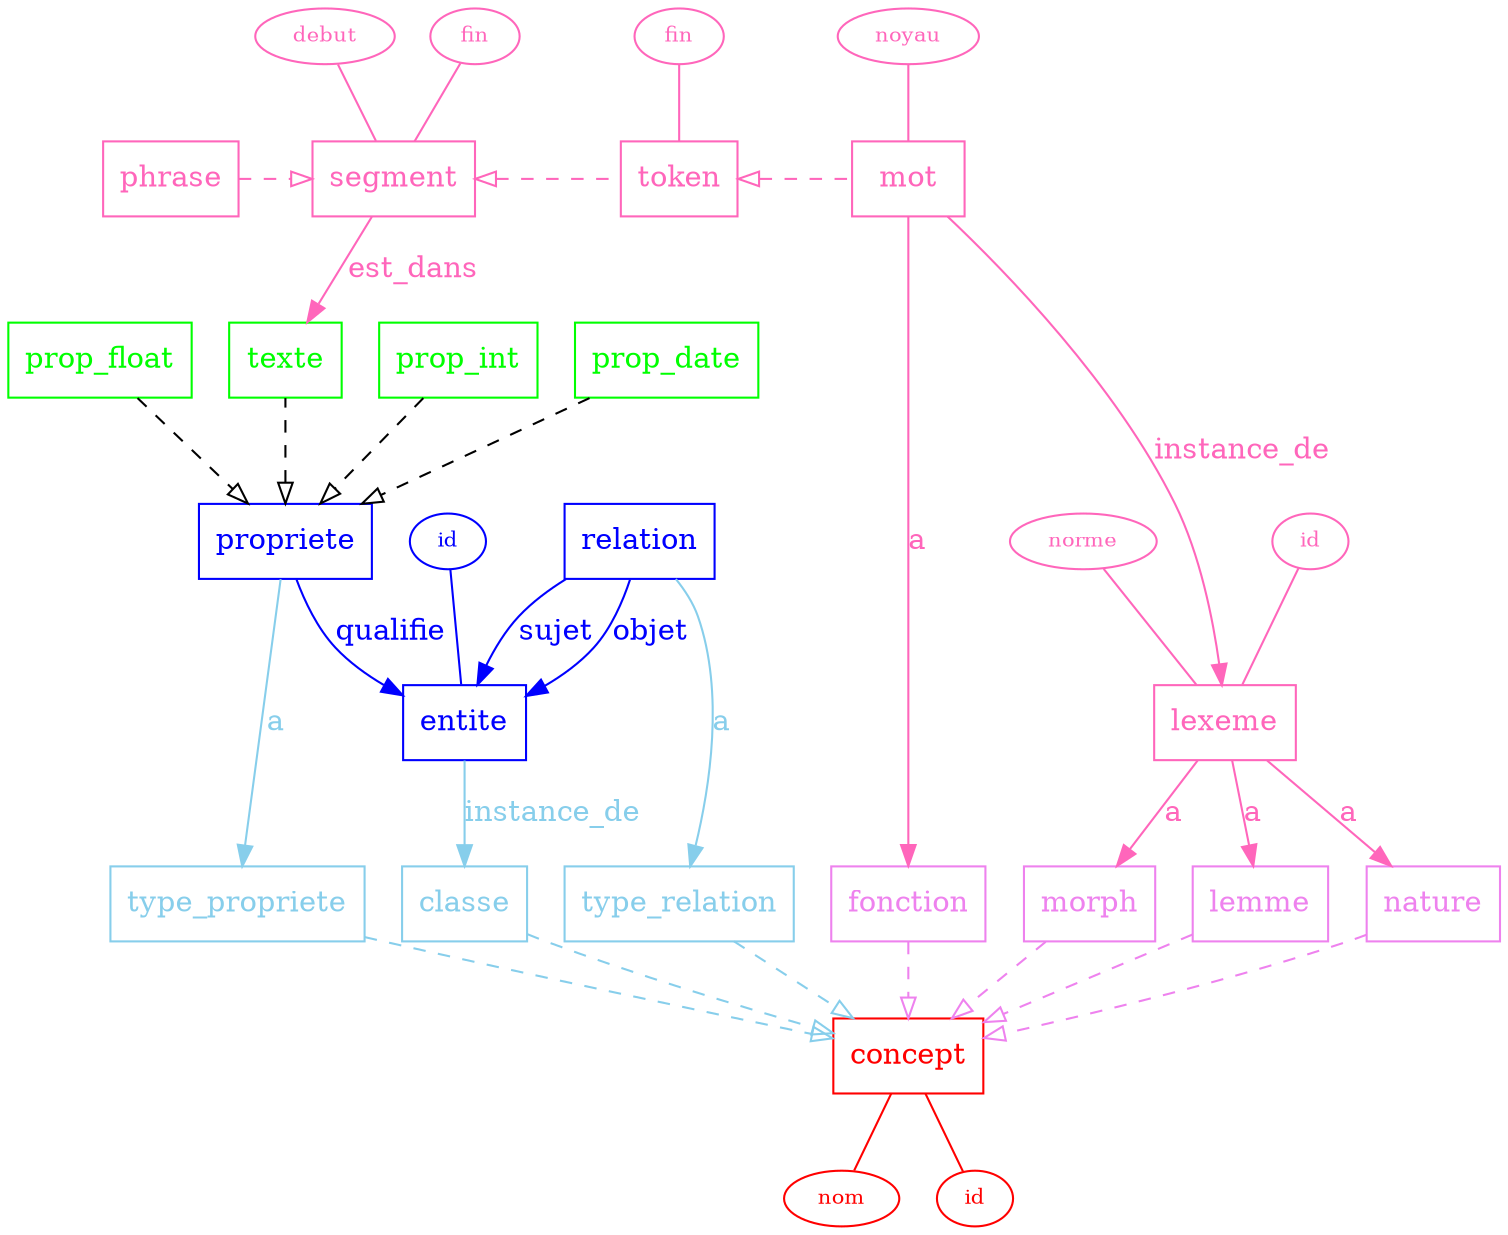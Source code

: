 digraph {
    {rank=same; classe; type_relation; type_propriete; nature; fonction; morph}
    {rank=same; segment;token; phrase; mot}
    {rank=same; texte; prop_int; prop_date; prop_float}

    concept [color=red fontcolor=red shape=box]
    type_propriete [shape=box color=skyblue fontcolor=skyblue]
    type_relation [shape=box color=skyblue fontcolor=skyblue]
    classe [shape=box color=skyblue fontcolor=skyblue]

    fonction [shape=box color=violet fontcolor=violet]
    nature [shape=box color=violet fontcolor=violet]
    morph [shape=box color=violet fontcolor=violet]
    lemme [shape=box color=violet fontcolor=violet]

    entite [shape=box color=blue fontcolor=blue]
    propriete [shape=box color=blue fontcolor=blue]
    relation [shape=box color=blue fontcolor=blue]

    token [shape=box color="#ff66bb" fontcolor="#ff66bb"]
    mot [shape=box color="#ff66bb" fontcolor="#ff66bb"]
    segment [shape=box color="#ff66bb" fontcolor="#ff66bb"]
    phrase [shape=box color="#ff66bb" fontcolor="#ff66bb"]

    texte [shape=box color=green fontcolor=green]
    prop_int [shape=box color=green fontcolor=green]
    prop_float [shape=box color=green fontcolor=green]
    prop_date [shape=box color=green fontcolor=green]

    lexeme [shape=box color="#ff66bb" fontcolor="#ff66bb"]


    type_relation -> concept [style=dashed arrowhead=empty color=skyblue]
    type_propriete -> concept [style=dashed arrowhead=empty color=skyblue]
    classe -> concept [style=dashed arrowhead=empty color=skyblue]

    nature -> concept [style=dashed arrowhead=empty color=violet]
    fonction -> concept [style=dashed arrowhead=empty color=violet]
    morph -> concept [style=dashed arrowhead=empty color=violet]
    lemme -> concept [style=dashed arrowhead=empty color=violet]

    relation -> entite [label=sujet color=blue fontcolor=blue]
    relation -> entite [label=objet color=blue fontcolor=blue]
    propriete -> entite [label=qualifie color=blue fontcolor=blue]
    propriete -> texte [style=dashed dir=back arrowtail=empty]
    entite -> classe [label=instance_de color=skyblue fontcolor=skyblue]
    relation -> type_relation [label=a color=skyblue fontcolor=skyblue]
    propriete -> type_propriete [label=a color=skyblue fontcolor=skyblue]
    
    segment -> texte [label=est_dans color="#ff66bb" fontcolor="#ff66bb"]

    phrase -> segment [style=dashed arrowhead=empty color="#ff66bb"]
    segment -> token [style=dashed dir=back arrowtail=empty color="#ff66bb"]
    token -> mot [style=dashed dir=back arrowtail=empty color="#ff66bb"]

    mot -> fonction [label=a color="#ff66bb" fontcolor="#ff66bb"]
    lexeme -> nature [label=a color="#ff66bb" fontcolor="#ff66bb"]
    lexeme -> morph [label=a color="#ff66bb" fontcolor="#ff66bb"]
    lexeme -> lemme [label=a color="#ff66bb" fontcolor="#ff66bb"]
    mot -> lexeme [label=instance_de color="#ff66bb" fontcolor="#ff66bb"]

    prop_int -> propriete [style=dashed arrowhead=empty]
    prop_float -> propriete [style=dashed arrowhead=empty]
    prop_date -> propriete [style=dashed arrowhead=empty]

    // colonnes littérales
    concept_nom [label=nom fontsize=10 width=0.2 height=0.2 color=red fontcolor=red]
    concept_id [label=id fontsize=10 width=0.2 height=0.2 color=red fontcolor=red]

    entite_id [label=id fontsize=10 width=0.2 height=0.2 color=blue fontcolor=blue]

    segment_debut [label=debut fontsize=10 width=0.2 height=0.2 color="#ff66bb" fontcolor="#ff66bb"]
    segment_fin [label=fin fontsize=10 width=0.2 height=0.2 color="#ff66bb" fontcolor="#ff66bb"]
    token_num [label=fin fontsize=10 width=0.2 height=0.2 color="#ff66bb" fontcolor="#ff66bb"]
    mot_noyau [label=noyau fontsize=10 width=0.2 height=0.2 color="#ff66bb" fontcolor="#ff66bb"]
    lexeme_id [label=id fontsize=10 width=0.2 height=0.2 color="#ff66bb" fontcolor="#ff66bb"]
    lexeme_norme [label=norme fontsize=10 width=0.2 height=0.2 color="#ff66bb" fontcolor="#ff66bb"]

    concept -> concept_nom [dir=none color=red]
    concept -> concept_id [dir=none color=red]

    entite_id -> entite [dir=none color=blue]

    segment_fin -> segment [dir=none color="#ff66bb"]
    segment_debut -> segment [dir=none color="#ff66bb"]
    token_num -> token [dir=none color="#ff66bb"]
    mot_noyau -> mot [dir=none color="#ff66bb"]
    lexeme_id -> lexeme [dir=none color="#ff66bb"]
    lexeme_norme -> lexeme [dir=none color="#ff66bb"]

}
